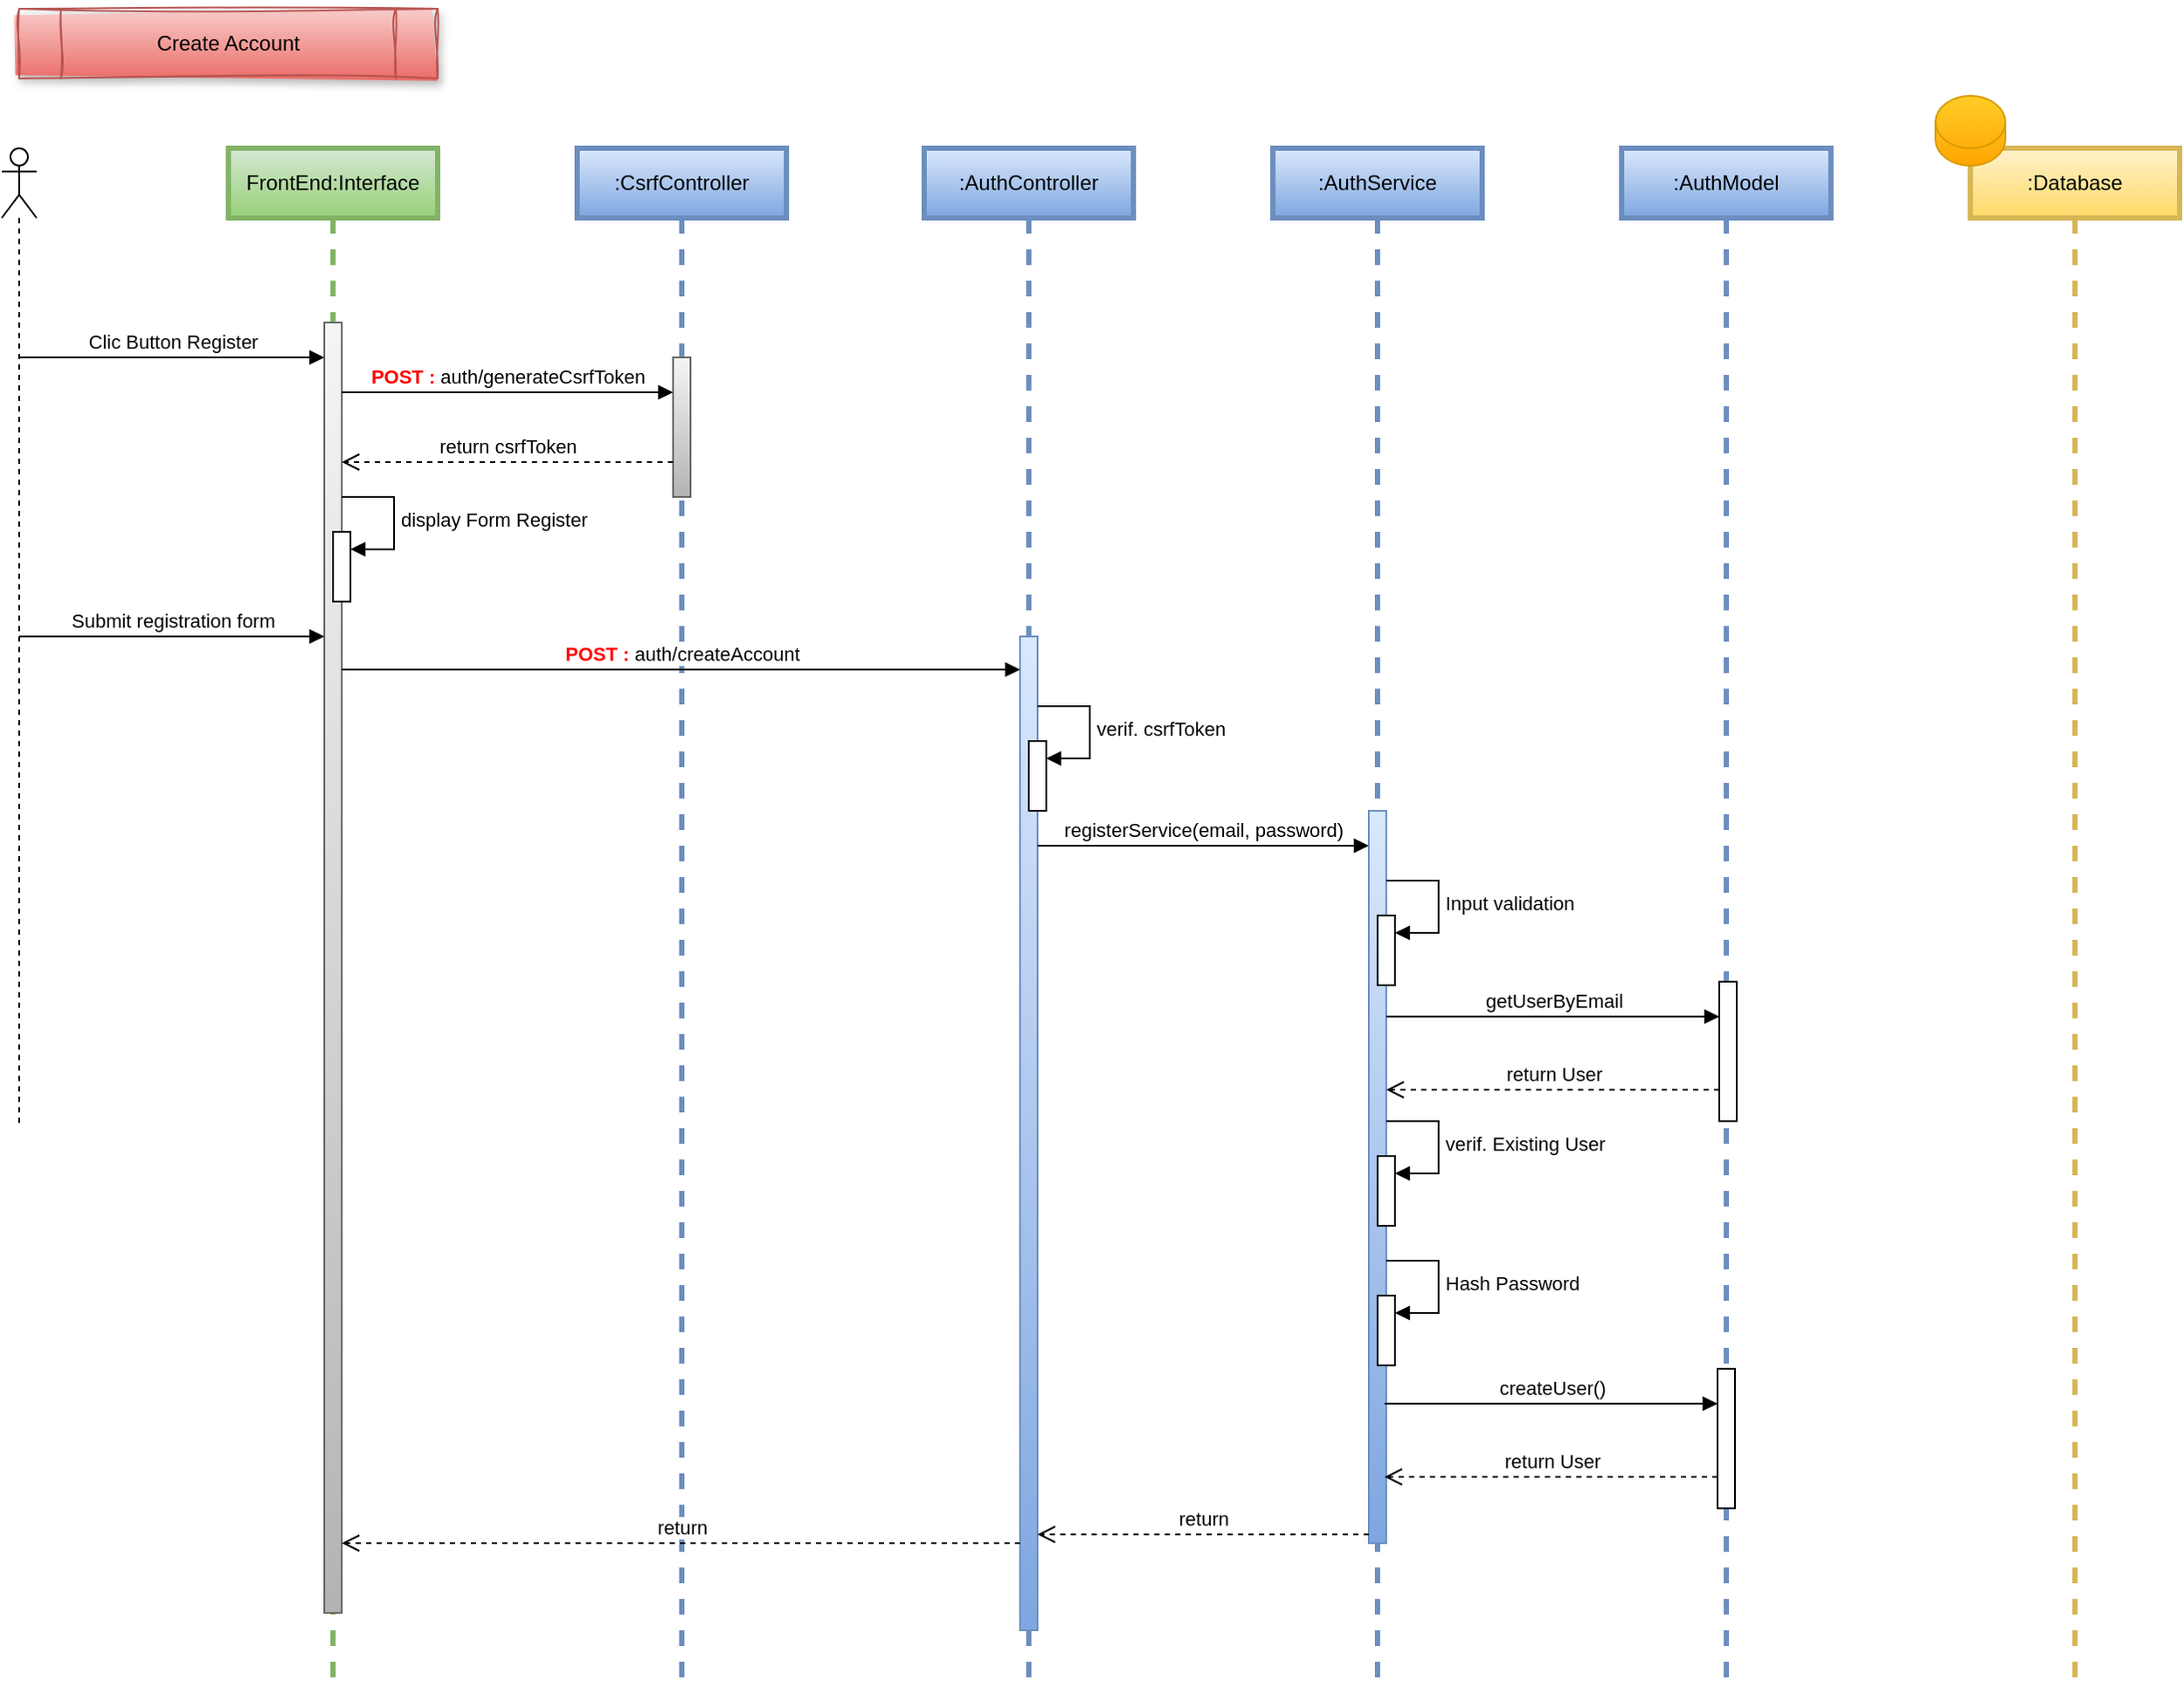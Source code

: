 <mxfile version="28.2.5">
  <diagram name="Page-1" id="9EMSqDa24869HwMEbP3A">
    <mxGraphModel dx="1783" dy="939" grid="1" gridSize="10" guides="1" tooltips="1" connect="1" arrows="1" fold="1" page="1" pageScale="1" pageWidth="827" pageHeight="1169" math="0" shadow="0">
      <root>
        <mxCell id="0" />
        <mxCell id="1" parent="0" />
        <mxCell id="-erMYesji34OctEqvvJe-1" value="" style="shape=umlLifeline;perimeter=lifelinePerimeter;whiteSpace=wrap;html=1;container=1;dropTarget=0;collapsible=0;recursiveResize=0;outlineConnect=0;portConstraint=eastwest;newEdgeStyle={&quot;curved&quot;:0,&quot;rounded&quot;:0};participant=umlActor;" vertex="1" parent="1">
          <mxGeometry x="70" y="120" width="20" height="560" as="geometry" />
        </mxCell>
        <mxCell id="-erMYesji34OctEqvvJe-2" value="Create Account" style="shape=process;whiteSpace=wrap;html=1;backgroundOutline=1;fillColor=#f8cecc;strokeColor=#b85450;gradientColor=#ea6b66;shadow=1;sketch=1;curveFitting=1;jiggle=2;glass=0;rounded=0;" vertex="1" parent="1">
          <mxGeometry x="80" y="40" width="240" height="40" as="geometry" />
        </mxCell>
        <mxCell id="-erMYesji34OctEqvvJe-3" value="FrontEnd:Interface" style="shape=umlLifeline;perimeter=lifelinePerimeter;whiteSpace=wrap;html=1;container=1;dropTarget=0;collapsible=0;recursiveResize=0;outlineConnect=0;portConstraint=eastwest;newEdgeStyle={&quot;curved&quot;:0,&quot;rounded&quot;:0};fillColor=#d5e8d4;gradientColor=#97d077;strokeColor=#82b366;strokeWidth=3;" vertex="1" parent="1">
          <mxGeometry x="200" y="120" width="120" height="880" as="geometry" />
        </mxCell>
        <mxCell id="-erMYesji34OctEqvvJe-14" value="" style="html=1;points=[[0,0,0,0,5],[0,1,0,0,-5],[1,0,0,0,5],[1,1,0,0,-5]];perimeter=orthogonalPerimeter;outlineConnect=0;targetShapes=umlLifeline;portConstraint=eastwest;newEdgeStyle={&quot;curved&quot;:0,&quot;rounded&quot;:0};fillColor=#f5f5f5;gradientColor=#b3b3b3;strokeColor=#666666;" vertex="1" parent="-erMYesji34OctEqvvJe-3">
          <mxGeometry x="55" y="100" width="10" height="740" as="geometry" />
        </mxCell>
        <mxCell id="-erMYesji34OctEqvvJe-20" value="" style="html=1;points=[[0,0,0,0,5],[0,1,0,0,-5],[1,0,0,0,5],[1,1,0,0,-5]];perimeter=orthogonalPerimeter;outlineConnect=0;targetShapes=umlLifeline;portConstraint=eastwest;newEdgeStyle={&quot;curved&quot;:0,&quot;rounded&quot;:0};" vertex="1" parent="-erMYesji34OctEqvvJe-3">
          <mxGeometry x="60" y="220" width="10" height="40" as="geometry" />
        </mxCell>
        <mxCell id="-erMYesji34OctEqvvJe-21" value="display Form Register" style="html=1;align=left;spacingLeft=2;endArrow=block;rounded=0;edgeStyle=orthogonalEdgeStyle;curved=0;rounded=0;" edge="1" target="-erMYesji34OctEqvvJe-20" parent="-erMYesji34OctEqvvJe-3">
          <mxGeometry relative="1" as="geometry">
            <mxPoint x="65" y="200" as="sourcePoint" />
            <Array as="points">
              <mxPoint x="95" y="230" />
            </Array>
          </mxGeometry>
        </mxCell>
        <mxCell id="-erMYesji34OctEqvvJe-4" value=":AuthController" style="shape=umlLifeline;perimeter=lifelinePerimeter;whiteSpace=wrap;html=1;container=1;dropTarget=0;collapsible=0;recursiveResize=0;outlineConnect=0;portConstraint=eastwest;newEdgeStyle={&quot;curved&quot;:0,&quot;rounded&quot;:0};strokeWidth=3;fillColor=#dae8fc;gradientColor=#7ea6e0;strokeColor=#6c8ebf;" vertex="1" parent="1">
          <mxGeometry x="599" y="120" width="120" height="880" as="geometry" />
        </mxCell>
        <mxCell id="-erMYesji34OctEqvvJe-23" value="" style="html=1;points=[[0,0,0,0,5],[0,1,0,0,-5],[1,0,0,0,5],[1,1,0,0,-5]];perimeter=orthogonalPerimeter;outlineConnect=0;targetShapes=umlLifeline;portConstraint=eastwest;newEdgeStyle={&quot;curved&quot;:0,&quot;rounded&quot;:0};fillColor=#dae8fc;gradientColor=#7ea6e0;strokeColor=#6c8ebf;" vertex="1" parent="-erMYesji34OctEqvvJe-4">
          <mxGeometry x="55" y="280" width="10" height="570" as="geometry" />
        </mxCell>
        <mxCell id="-erMYesji34OctEqvvJe-28" value="" style="html=1;points=[[0,0,0,0,5],[0,1,0,0,-5],[1,0,0,0,5],[1,1,0,0,-5]];perimeter=orthogonalPerimeter;outlineConnect=0;targetShapes=umlLifeline;portConstraint=eastwest;newEdgeStyle={&quot;curved&quot;:0,&quot;rounded&quot;:0};" vertex="1" parent="-erMYesji34OctEqvvJe-4">
          <mxGeometry x="60" y="340" width="10" height="40" as="geometry" />
        </mxCell>
        <mxCell id="-erMYesji34OctEqvvJe-29" value="verif. csrfToken" style="html=1;align=left;spacingLeft=2;endArrow=block;rounded=0;edgeStyle=orthogonalEdgeStyle;curved=0;rounded=0;" edge="1" target="-erMYesji34OctEqvvJe-28" parent="-erMYesji34OctEqvvJe-4">
          <mxGeometry relative="1" as="geometry">
            <mxPoint x="65" y="320" as="sourcePoint" />
            <Array as="points">
              <mxPoint x="95" y="350" />
            </Array>
          </mxGeometry>
        </mxCell>
        <mxCell id="-erMYesji34OctEqvvJe-5" value=":AuthService" style="shape=umlLifeline;perimeter=lifelinePerimeter;whiteSpace=wrap;html=1;container=1;dropTarget=0;collapsible=0;recursiveResize=0;outlineConnect=0;portConstraint=eastwest;newEdgeStyle={&quot;curved&quot;:0,&quot;rounded&quot;:0};strokeWidth=3;fillColor=#dae8fc;gradientColor=#7ea6e0;strokeColor=#6c8ebf;" vertex="1" parent="1">
          <mxGeometry x="799" y="120" width="120" height="880" as="geometry" />
        </mxCell>
        <mxCell id="-erMYesji34OctEqvvJe-30" value="" style="html=1;points=[[0,0,0,0,5],[0,1,0,0,-5],[1,0,0,0,5],[1,1,0,0,-5]];perimeter=orthogonalPerimeter;outlineConnect=0;targetShapes=umlLifeline;portConstraint=eastwest;newEdgeStyle={&quot;curved&quot;:0,&quot;rounded&quot;:0};fillColor=#dae8fc;gradientColor=#7ea6e0;strokeColor=#6c8ebf;" vertex="1" parent="-erMYesji34OctEqvvJe-5">
          <mxGeometry x="55" y="380" width="10" height="420" as="geometry" />
        </mxCell>
        <mxCell id="-erMYesji34OctEqvvJe-36" value="" style="html=1;points=[[0,0,0,0,5],[0,1,0,0,-5],[1,0,0,0,5],[1,1,0,0,-5]];perimeter=orthogonalPerimeter;outlineConnect=0;targetShapes=umlLifeline;portConstraint=eastwest;newEdgeStyle={&quot;curved&quot;:0,&quot;rounded&quot;:0};" vertex="1" parent="-erMYesji34OctEqvvJe-5">
          <mxGeometry x="60" y="578" width="10" height="40" as="geometry" />
        </mxCell>
        <mxCell id="-erMYesji34OctEqvvJe-37" value="verif. Existing User" style="html=1;align=left;spacingLeft=2;endArrow=block;rounded=0;edgeStyle=orthogonalEdgeStyle;curved=0;rounded=0;" edge="1" target="-erMYesji34OctEqvvJe-36" parent="-erMYesji34OctEqvvJe-5">
          <mxGeometry relative="1" as="geometry">
            <mxPoint x="65" y="558" as="sourcePoint" />
            <Array as="points">
              <mxPoint x="95" y="588" />
            </Array>
          </mxGeometry>
        </mxCell>
        <mxCell id="-erMYesji34OctEqvvJe-38" value="" style="html=1;points=[[0,0,0,0,5],[0,1,0,0,-5],[1,0,0,0,5],[1,1,0,0,-5]];perimeter=orthogonalPerimeter;outlineConnect=0;targetShapes=umlLifeline;portConstraint=eastwest;newEdgeStyle={&quot;curved&quot;:0,&quot;rounded&quot;:0};" vertex="1" parent="-erMYesji34OctEqvvJe-5">
          <mxGeometry x="60" y="658" width="10" height="40" as="geometry" />
        </mxCell>
        <mxCell id="-erMYesji34OctEqvvJe-39" value="Hash Password" style="html=1;align=left;spacingLeft=2;endArrow=block;rounded=0;edgeStyle=orthogonalEdgeStyle;curved=0;rounded=0;" edge="1" target="-erMYesji34OctEqvvJe-38" parent="-erMYesji34OctEqvvJe-5">
          <mxGeometry relative="1" as="geometry">
            <mxPoint x="65" y="638" as="sourcePoint" />
            <Array as="points">
              <mxPoint x="95" y="668" />
            </Array>
          </mxGeometry>
        </mxCell>
        <mxCell id="-erMYesji34OctEqvvJe-42" value="" style="html=1;points=[[0,0,0,0,5],[0,1,0,0,-5],[1,0,0,0,5],[1,1,0,0,-5]];perimeter=orthogonalPerimeter;outlineConnect=0;targetShapes=umlLifeline;portConstraint=eastwest;newEdgeStyle={&quot;curved&quot;:0,&quot;rounded&quot;:0};" vertex="1" parent="-erMYesji34OctEqvvJe-5">
          <mxGeometry x="60" y="440" width="10" height="40" as="geometry" />
        </mxCell>
        <mxCell id="-erMYesji34OctEqvvJe-43" value="Input validation" style="html=1;align=left;spacingLeft=2;endArrow=block;rounded=0;edgeStyle=orthogonalEdgeStyle;curved=0;rounded=0;" edge="1" parent="-erMYesji34OctEqvvJe-5" target="-erMYesji34OctEqvvJe-42">
          <mxGeometry relative="1" as="geometry">
            <mxPoint x="65" y="420" as="sourcePoint" />
            <Array as="points">
              <mxPoint x="95" y="450" />
            </Array>
          </mxGeometry>
        </mxCell>
        <mxCell id="-erMYesji34OctEqvvJe-6" value=":AuthModel" style="shape=umlLifeline;perimeter=lifelinePerimeter;whiteSpace=wrap;html=1;container=1;dropTarget=0;collapsible=0;recursiveResize=0;outlineConnect=0;portConstraint=eastwest;newEdgeStyle={&quot;curved&quot;:0,&quot;rounded&quot;:0};strokeWidth=3;fillColor=#dae8fc;gradientColor=#7ea6e0;strokeColor=#6c8ebf;" vertex="1" parent="1">
          <mxGeometry x="999" y="120" width="120" height="880" as="geometry" />
        </mxCell>
        <mxCell id="-erMYesji34OctEqvvJe-33" value="" style="html=1;points=[[0,0,0,0,5],[0,1,0,0,-5],[1,0,0,0,5],[1,1,0,0,-5]];perimeter=orthogonalPerimeter;outlineConnect=0;targetShapes=umlLifeline;portConstraint=eastwest;newEdgeStyle={&quot;curved&quot;:0,&quot;rounded&quot;:0};" vertex="1" parent="-erMYesji34OctEqvvJe-6">
          <mxGeometry x="56" y="478" width="10" height="80" as="geometry" />
        </mxCell>
        <mxCell id="-erMYesji34OctEqvvJe-44" value="" style="html=1;points=[[0,0,0,0,5],[0,1,0,0,-5],[1,0,0,0,5],[1,1,0,0,-5]];perimeter=orthogonalPerimeter;outlineConnect=0;targetShapes=umlLifeline;portConstraint=eastwest;newEdgeStyle={&quot;curved&quot;:0,&quot;rounded&quot;:0};" vertex="1" parent="-erMYesji34OctEqvvJe-6">
          <mxGeometry x="55" y="700" width="10" height="80" as="geometry" />
        </mxCell>
        <mxCell id="-erMYesji34OctEqvvJe-45" value="createUser()" style="html=1;verticalAlign=bottom;endArrow=block;curved=0;rounded=0;entryX=0;entryY=0;entryDx=0;entryDy=5;" edge="1" parent="-erMYesji34OctEqvvJe-6">
          <mxGeometry relative="1" as="geometry">
            <mxPoint x="-136.0" y="720" as="sourcePoint" />
            <mxPoint x="55" y="720" as="targetPoint" />
          </mxGeometry>
        </mxCell>
        <mxCell id="-erMYesji34OctEqvvJe-46" value="return User" style="html=1;verticalAlign=bottom;endArrow=open;dashed=1;endSize=8;curved=0;rounded=0;exitX=0;exitY=1;exitDx=0;exitDy=-5;" edge="1" parent="-erMYesji34OctEqvvJe-6">
          <mxGeometry relative="1" as="geometry">
            <mxPoint x="-136" y="762" as="targetPoint" />
            <mxPoint x="55" y="762" as="sourcePoint" />
          </mxGeometry>
        </mxCell>
        <mxCell id="-erMYesji34OctEqvvJe-7" value=":Database" style="shape=umlLifeline;perimeter=lifelinePerimeter;whiteSpace=wrap;html=1;container=1;dropTarget=0;collapsible=0;recursiveResize=0;outlineConnect=0;portConstraint=eastwest;newEdgeStyle={&quot;curved&quot;:0,&quot;rounded&quot;:0};strokeWidth=3;fillColor=#fff2cc;gradientColor=#ffd966;strokeColor=#d6b656;" vertex="1" parent="1">
          <mxGeometry x="1199" y="120" width="120" height="880" as="geometry" />
        </mxCell>
        <mxCell id="-erMYesji34OctEqvvJe-8" value="" style="shape=cylinder3;whiteSpace=wrap;html=1;boundedLbl=1;backgroundOutline=1;size=15;fillColor=#ffcd28;gradientColor=#ffa500;strokeColor=#d79b00;" vertex="1" parent="1">
          <mxGeometry x="1179" y="90" width="40" height="40" as="geometry" />
        </mxCell>
        <mxCell id="-erMYesji34OctEqvvJe-9" value=":CsrfController" style="shape=umlLifeline;perimeter=lifelinePerimeter;whiteSpace=wrap;html=1;container=1;dropTarget=0;collapsible=0;recursiveResize=0;outlineConnect=0;portConstraint=eastwest;newEdgeStyle={&quot;curved&quot;:0,&quot;rounded&quot;:0};strokeWidth=3;fillColor=#dae8fc;gradientColor=#7ea6e0;strokeColor=#6c8ebf;" vertex="1" parent="1">
          <mxGeometry x="400" y="120" width="120" height="880" as="geometry" />
        </mxCell>
        <mxCell id="-erMYesji34OctEqvvJe-15" value="" style="html=1;points=[[0,0,0,0,5],[0,1,0,0,-5],[1,0,0,0,5],[1,1,0,0,-5]];perimeter=orthogonalPerimeter;outlineConnect=0;targetShapes=umlLifeline;portConstraint=eastwest;newEdgeStyle={&quot;curved&quot;:0,&quot;rounded&quot;:0};fillColor=#f5f5f5;gradientColor=#b3b3b3;strokeColor=#666666;" vertex="1" parent="-erMYesji34OctEqvvJe-9">
          <mxGeometry x="55" y="120" width="10" height="80" as="geometry" />
        </mxCell>
        <mxCell id="-erMYesji34OctEqvvJe-11" value="Clic Button Register" style="html=1;verticalAlign=bottom;endArrow=block;curved=0;rounded=0;" edge="1" parent="1" target="-erMYesji34OctEqvvJe-14">
          <mxGeometry width="80" relative="1" as="geometry">
            <mxPoint x="79.5" y="240" as="sourcePoint" />
            <mxPoint x="258.5" y="240" as="targetPoint" />
          </mxGeometry>
        </mxCell>
        <mxCell id="-erMYesji34OctEqvvJe-16" value="&lt;b&gt;&lt;font style=&quot;color: light-dark(rgb(255, 0, 0), rgb(237, 237, 237));&quot;&gt;POST :&lt;/font&gt;&lt;/b&gt; auth/generateCsrfToken" style="html=1;verticalAlign=bottom;endArrow=block;curved=0;rounded=0;entryX=0;entryY=0;entryDx=0;entryDy=5;" edge="1" parent="1">
          <mxGeometry relative="1" as="geometry">
            <mxPoint x="265" y="260.0" as="sourcePoint" />
            <mxPoint x="455.0" y="260.0" as="targetPoint" />
          </mxGeometry>
        </mxCell>
        <mxCell id="-erMYesji34OctEqvvJe-17" value="return csrfToken" style="html=1;verticalAlign=bottom;endArrow=open;dashed=1;endSize=8;curved=0;rounded=0;exitX=0;exitY=1;exitDx=0;exitDy=-5;" edge="1" parent="1">
          <mxGeometry relative="1" as="geometry">
            <mxPoint x="265" y="300" as="targetPoint" />
            <mxPoint x="455" y="300" as="sourcePoint" />
          </mxGeometry>
        </mxCell>
        <mxCell id="-erMYesji34OctEqvvJe-22" value="Submit registration form" style="html=1;verticalAlign=bottom;endArrow=block;curved=0;rounded=0;" edge="1" parent="1" source="-erMYesji34OctEqvvJe-1" target="-erMYesji34OctEqvvJe-14">
          <mxGeometry width="80" relative="1" as="geometry">
            <mxPoint x="150" y="490" as="sourcePoint" />
            <mxPoint x="325.5" y="490" as="targetPoint" />
          </mxGeometry>
        </mxCell>
        <mxCell id="-erMYesji34OctEqvvJe-24" value="&lt;b&gt;&lt;font style=&quot;color: light-dark(rgb(255, 0, 0), rgb(237, 237, 237));&quot;&gt;POST :&lt;/font&gt;&lt;/b&gt; auth/createAccount" style="html=1;verticalAlign=bottom;endArrow=block;curved=0;rounded=0;entryX=0;entryY=0;entryDx=0;entryDy=5;" edge="1" parent="1">
          <mxGeometry relative="1" as="geometry">
            <mxPoint x="265" y="419" as="sourcePoint" />
            <mxPoint x="654.0" y="419" as="targetPoint" />
          </mxGeometry>
        </mxCell>
        <mxCell id="-erMYesji34OctEqvvJe-25" value="return" style="html=1;verticalAlign=bottom;endArrow=open;dashed=1;endSize=8;curved=0;rounded=0;exitX=0;exitY=1;exitDx=0;exitDy=-5;" edge="1" parent="1">
          <mxGeometry relative="1" as="geometry">
            <mxPoint x="265" y="920.0" as="targetPoint" />
            <mxPoint x="654" y="920.0" as="sourcePoint" />
          </mxGeometry>
        </mxCell>
        <mxCell id="-erMYesji34OctEqvvJe-31" value="registerService(email, password)" style="html=1;verticalAlign=bottom;endArrow=block;curved=0;rounded=0;entryX=0;entryY=0;entryDx=0;entryDy=5;" edge="1" parent="1">
          <mxGeometry relative="1" as="geometry">
            <mxPoint x="664" y="520" as="sourcePoint" />
            <mxPoint x="854" y="520" as="targetPoint" />
          </mxGeometry>
        </mxCell>
        <mxCell id="-erMYesji34OctEqvvJe-32" value="return" style="html=1;verticalAlign=bottom;endArrow=open;dashed=1;endSize=8;curved=0;rounded=0;exitX=0;exitY=1;exitDx=0;exitDy=-5;" edge="1" source="-erMYesji34OctEqvvJe-30" parent="1" target="-erMYesji34OctEqvvJe-23">
          <mxGeometry relative="1" as="geometry">
            <mxPoint x="784" y="575" as="targetPoint" />
          </mxGeometry>
        </mxCell>
        <mxCell id="-erMYesji34OctEqvvJe-34" value="getUserByEmail" style="html=1;verticalAlign=bottom;endArrow=block;curved=0;rounded=0;entryX=0;entryY=0;entryDx=0;entryDy=5;" edge="1" parent="1">
          <mxGeometry relative="1" as="geometry">
            <mxPoint x="864.0" y="618" as="sourcePoint" />
            <mxPoint x="1055" y="618" as="targetPoint" />
          </mxGeometry>
        </mxCell>
        <mxCell id="-erMYesji34OctEqvvJe-35" value="return User" style="html=1;verticalAlign=bottom;endArrow=open;dashed=1;endSize=8;curved=0;rounded=0;exitX=0;exitY=1;exitDx=0;exitDy=-5;" edge="1" parent="1">
          <mxGeometry relative="1" as="geometry">
            <mxPoint x="864" y="660" as="targetPoint" />
            <mxPoint x="1055" y="660" as="sourcePoint" />
          </mxGeometry>
        </mxCell>
      </root>
    </mxGraphModel>
  </diagram>
</mxfile>
